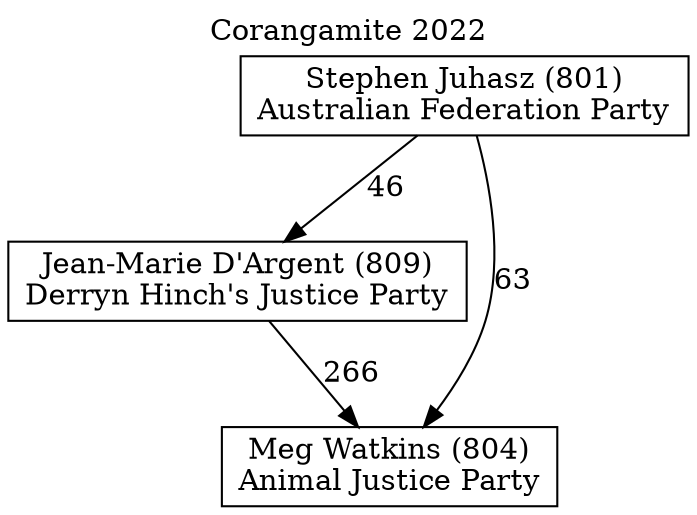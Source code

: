 // House preference flow
digraph "Meg Watkins (804)_Corangamite_2022" {
	graph [label="Corangamite 2022" labelloc=t mclimit=10]
	node [shape=box]
	"Stephen Juhasz (801)" [label="Stephen Juhasz (801)
Australian Federation Party"]
	"Jean-Marie D'Argent (809)" [label="Jean-Marie D'Argent (809)
Derryn Hinch's Justice Party"]
	"Meg Watkins (804)" [label="Meg Watkins (804)
Animal Justice Party"]
	"Jean-Marie D'Argent (809)" -> "Meg Watkins (804)" [label=266]
	"Stephen Juhasz (801)" -> "Jean-Marie D'Argent (809)" [label=46]
	"Stephen Juhasz (801)" -> "Meg Watkins (804)" [label=63]
}
